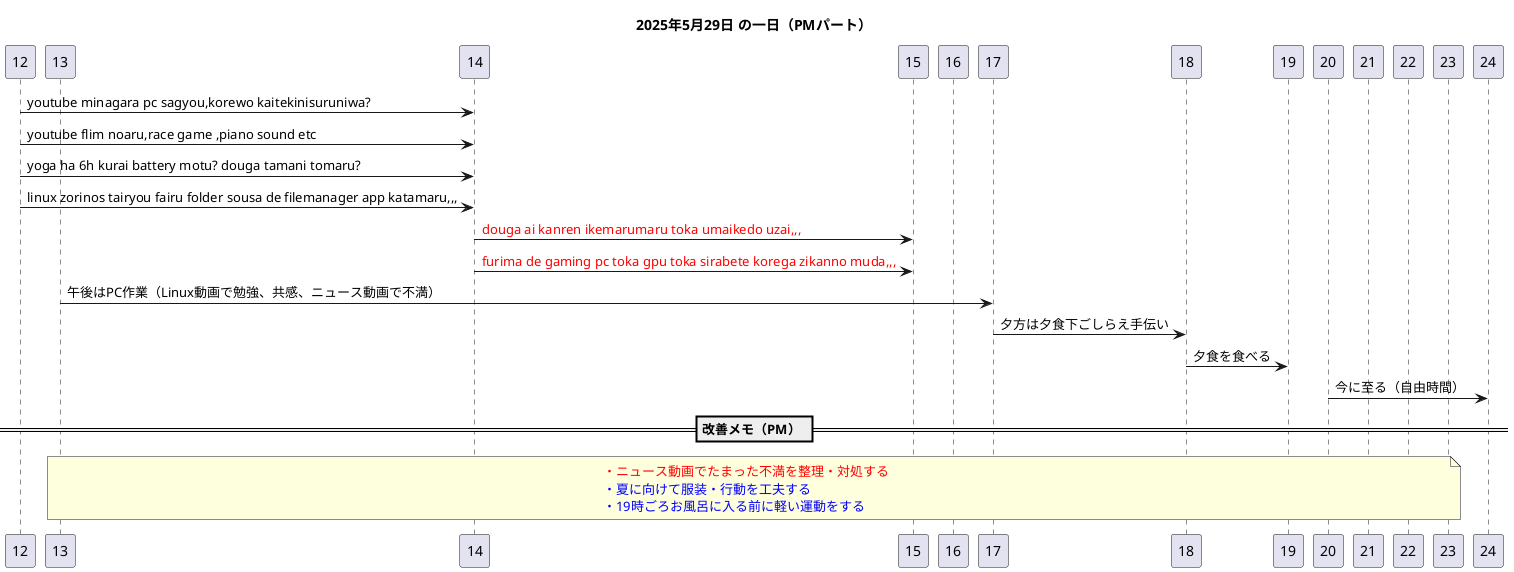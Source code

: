 @startuml
title 2025年5月29日 の一日（PMパート）

participant "12" as T12
participant "13" as T13
participant "14" as T14
participant "15" as T15
participant "16" as T16
participant "17" as T17
participant "18" as T18
participant "19" as T19
participant "20" as T20
participant "21" as T21
participant "22" as T22
participant "23" as T23
participant "24" as T24

T12 -> T14: youtube minagara pc sagyou,korewo kaitekinisuruniwa?
T12 -> T14: youtube flim noaru,race game ,piano sound etc
T12 -> T14: yoga ha 6h kurai battery motu? douga tamani tomaru?
T12 -> T14: linux zorinos tairyou fairu folder sousa de filemanager app katamaru,,,
T14 -> T15: <font color=red>douga ai kanren ikemarumaru toka umaikedo uzai,,,</font>
T14 -> T15: <font color=red>furima de gaming pc toka gpu toka sirabete korega zikanno muda,,,</font>
T13 -> T17: 午後はPC作業（Linux動画で勉強、共感、ニュース動画で不満）
T17 -> T18: 夕方は夕食下ごしらえ手伝い
T18 -> T19: 夕食を食べる
T20 -> T24: 今に至る（自由時間）

== 改善メモ（PM） ==
note over T13, T23
<color:red>・ニュース動画でたまった不満を整理・対処する</color>  
<color:blue>・夏に向けて服装・行動を工夫する</color>  
<color:blue>・19時ごろお風呂に入る前に軽い運動をする</color>
end note

@enduml